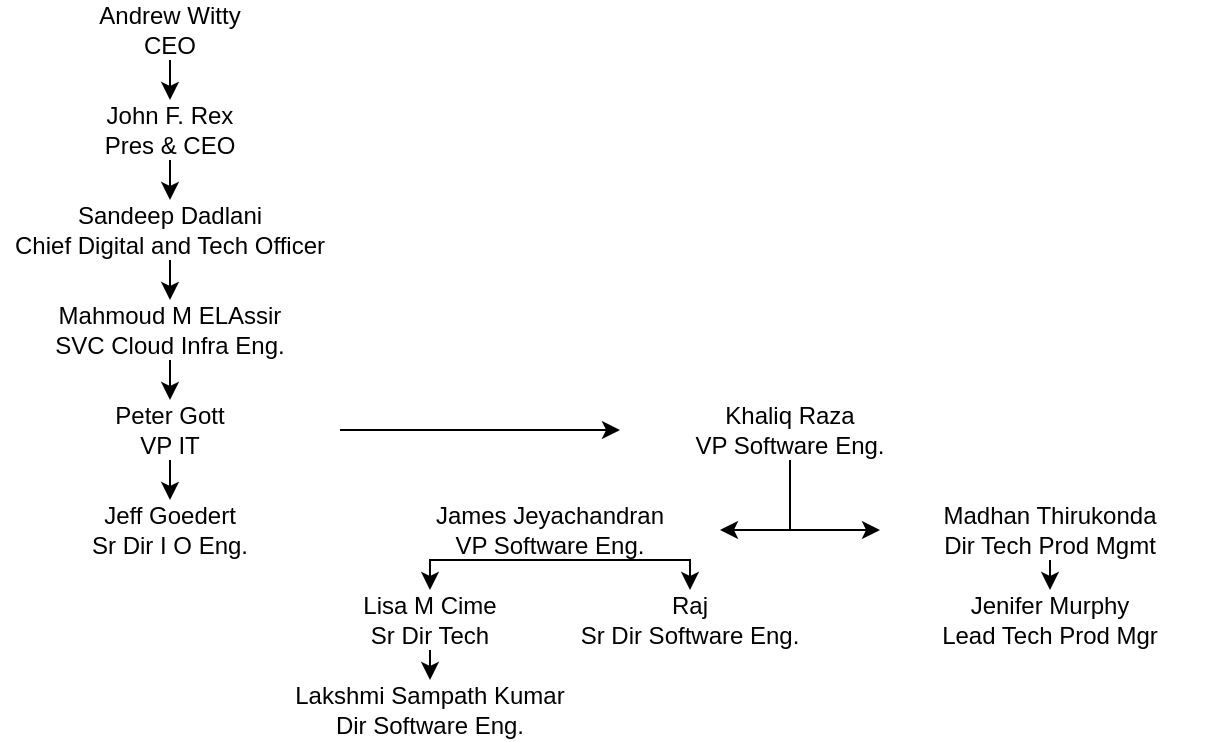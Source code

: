 <mxfile version="24.8.0">
  <diagram name="Page-1" id="19d8dcba-68ad-dc05-1034-9cf7b2a963f6">
    <mxGraphModel dx="1509" dy="747" grid="1" gridSize="10" guides="1" tooltips="1" connect="1" arrows="1" fold="1" page="1" pageScale="1" pageWidth="1100" pageHeight="850" background="none" math="0" shadow="0">
      <root>
        <mxCell id="0" />
        <mxCell id="1" parent="0" />
        <mxCell id="UAVpCvyNtIPGINxCMyXe-17" style="edgeStyle=orthogonalEdgeStyle;rounded=0;orthogonalLoop=1;jettySize=auto;html=1;exitX=0.5;exitY=1;exitDx=0;exitDy=0;entryX=0.5;entryY=0;entryDx=0;entryDy=0;" edge="1" parent="1" source="UAVpCvyNtIPGINxCMyXe-4" target="UAVpCvyNtIPGINxCMyXe-5">
          <mxGeometry relative="1" as="geometry" />
        </mxCell>
        <mxCell id="UAVpCvyNtIPGINxCMyXe-4" value="Andrew Witty&lt;div&gt;CEO&lt;/div&gt;" style="text;strokeColor=none;align=center;fillColor=none;html=1;verticalAlign=middle;whiteSpace=wrap;rounded=0;" vertex="1" parent="1">
          <mxGeometry x="420" y="130" width="170" height="30" as="geometry" />
        </mxCell>
        <mxCell id="UAVpCvyNtIPGINxCMyXe-18" style="edgeStyle=orthogonalEdgeStyle;rounded=0;orthogonalLoop=1;jettySize=auto;html=1;exitX=0.5;exitY=1;exitDx=0;exitDy=0;entryX=0.5;entryY=0;entryDx=0;entryDy=0;" edge="1" parent="1" source="UAVpCvyNtIPGINxCMyXe-5" target="UAVpCvyNtIPGINxCMyXe-6">
          <mxGeometry relative="1" as="geometry" />
        </mxCell>
        <mxCell id="UAVpCvyNtIPGINxCMyXe-5" value="John F. Rex&lt;div&gt;Pres &amp;amp; CEO&lt;/div&gt;" style="text;strokeColor=none;align=center;fillColor=none;html=1;verticalAlign=middle;whiteSpace=wrap;rounded=0;" vertex="1" parent="1">
          <mxGeometry x="420" y="180" width="170" height="30" as="geometry" />
        </mxCell>
        <mxCell id="UAVpCvyNtIPGINxCMyXe-19" style="edgeStyle=orthogonalEdgeStyle;rounded=0;orthogonalLoop=1;jettySize=auto;html=1;exitX=0.5;exitY=1;exitDx=0;exitDy=0;entryX=0.5;entryY=0;entryDx=0;entryDy=0;" edge="1" parent="1" source="UAVpCvyNtIPGINxCMyXe-6" target="UAVpCvyNtIPGINxCMyXe-7">
          <mxGeometry relative="1" as="geometry" />
        </mxCell>
        <mxCell id="UAVpCvyNtIPGINxCMyXe-6" value="Sandeep Dadlani&lt;div&gt;Chief Digital and Tech Officer&lt;/div&gt;" style="text;strokeColor=none;align=center;fillColor=none;html=1;verticalAlign=middle;whiteSpace=wrap;rounded=0;" vertex="1" parent="1">
          <mxGeometry x="420" y="230" width="170" height="30" as="geometry" />
        </mxCell>
        <mxCell id="UAVpCvyNtIPGINxCMyXe-20" style="edgeStyle=orthogonalEdgeStyle;rounded=0;orthogonalLoop=1;jettySize=auto;html=1;exitX=0.5;exitY=1;exitDx=0;exitDy=0;entryX=0.5;entryY=0;entryDx=0;entryDy=0;" edge="1" parent="1" source="UAVpCvyNtIPGINxCMyXe-7" target="UAVpCvyNtIPGINxCMyXe-8">
          <mxGeometry relative="1" as="geometry" />
        </mxCell>
        <mxCell id="UAVpCvyNtIPGINxCMyXe-7" value="Mahmoud M ELAssir&lt;div&gt;SVC Cloud Infra Eng.&lt;/div&gt;" style="text;strokeColor=none;align=center;fillColor=none;html=1;verticalAlign=middle;whiteSpace=wrap;rounded=0;" vertex="1" parent="1">
          <mxGeometry x="420" y="280" width="170" height="30" as="geometry" />
        </mxCell>
        <mxCell id="UAVpCvyNtIPGINxCMyXe-21" style="edgeStyle=orthogonalEdgeStyle;rounded=0;orthogonalLoop=1;jettySize=auto;html=1;exitX=0.5;exitY=1;exitDx=0;exitDy=0;entryX=0.5;entryY=0;entryDx=0;entryDy=0;" edge="1" parent="1" source="UAVpCvyNtIPGINxCMyXe-8" target="UAVpCvyNtIPGINxCMyXe-9">
          <mxGeometry relative="1" as="geometry" />
        </mxCell>
        <mxCell id="UAVpCvyNtIPGINxCMyXe-22" style="edgeStyle=orthogonalEdgeStyle;rounded=0;orthogonalLoop=1;jettySize=auto;html=1;exitX=1;exitY=0.5;exitDx=0;exitDy=0;entryX=0;entryY=0.5;entryDx=0;entryDy=0;" edge="1" parent="1" source="UAVpCvyNtIPGINxCMyXe-8" target="UAVpCvyNtIPGINxCMyXe-10">
          <mxGeometry relative="1" as="geometry" />
        </mxCell>
        <mxCell id="UAVpCvyNtIPGINxCMyXe-8" value="Peter Gott&lt;div&gt;VP IT&lt;/div&gt;" style="text;strokeColor=none;align=center;fillColor=none;html=1;verticalAlign=middle;whiteSpace=wrap;rounded=0;" vertex="1" parent="1">
          <mxGeometry x="420" y="330" width="170" height="30" as="geometry" />
        </mxCell>
        <mxCell id="UAVpCvyNtIPGINxCMyXe-9" value="Jeff Goedert&lt;div&gt;Sr Dir I O Eng.&lt;/div&gt;" style="text;strokeColor=none;align=center;fillColor=none;html=1;verticalAlign=middle;whiteSpace=wrap;rounded=0;" vertex="1" parent="1">
          <mxGeometry x="420" y="380" width="170" height="30" as="geometry" />
        </mxCell>
        <mxCell id="UAVpCvyNtIPGINxCMyXe-23" style="edgeStyle=orthogonalEdgeStyle;rounded=0;orthogonalLoop=1;jettySize=auto;html=1;exitX=0.5;exitY=1;exitDx=0;exitDy=0;entryX=0;entryY=0.5;entryDx=0;entryDy=0;" edge="1" parent="1" source="UAVpCvyNtIPGINxCMyXe-10" target="UAVpCvyNtIPGINxCMyXe-13">
          <mxGeometry relative="1" as="geometry" />
        </mxCell>
        <mxCell id="UAVpCvyNtIPGINxCMyXe-24" style="edgeStyle=orthogonalEdgeStyle;rounded=0;orthogonalLoop=1;jettySize=auto;html=1;exitX=0.5;exitY=1;exitDx=0;exitDy=0;entryX=1;entryY=0.5;entryDx=0;entryDy=0;" edge="1" parent="1" source="UAVpCvyNtIPGINxCMyXe-10" target="UAVpCvyNtIPGINxCMyXe-11">
          <mxGeometry relative="1" as="geometry" />
        </mxCell>
        <mxCell id="UAVpCvyNtIPGINxCMyXe-10" value="Khaliq Raza&lt;div&gt;VP Software Eng.&lt;/div&gt;" style="text;strokeColor=none;align=center;fillColor=none;html=1;verticalAlign=middle;whiteSpace=wrap;rounded=0;" vertex="1" parent="1">
          <mxGeometry x="730" y="330" width="170" height="30" as="geometry" />
        </mxCell>
        <mxCell id="UAVpCvyNtIPGINxCMyXe-25" style="edgeStyle=orthogonalEdgeStyle;rounded=0;orthogonalLoop=1;jettySize=auto;html=1;exitX=0.5;exitY=1;exitDx=0;exitDy=0;entryX=0.5;entryY=0;entryDx=0;entryDy=0;" edge="1" parent="1" source="UAVpCvyNtIPGINxCMyXe-11" target="UAVpCvyNtIPGINxCMyXe-12">
          <mxGeometry relative="1" as="geometry">
            <Array as="points">
              <mxPoint x="765" y="410" />
            </Array>
          </mxGeometry>
        </mxCell>
        <mxCell id="UAVpCvyNtIPGINxCMyXe-26" style="edgeStyle=orthogonalEdgeStyle;rounded=0;orthogonalLoop=1;jettySize=auto;html=1;exitX=0.5;exitY=1;exitDx=0;exitDy=0;entryX=0.5;entryY=0;entryDx=0;entryDy=0;" edge="1" parent="1" source="UAVpCvyNtIPGINxCMyXe-11" target="UAVpCvyNtIPGINxCMyXe-15">
          <mxGeometry relative="1" as="geometry">
            <Array as="points">
              <mxPoint x="635" y="410" />
            </Array>
          </mxGeometry>
        </mxCell>
        <mxCell id="UAVpCvyNtIPGINxCMyXe-11" value="&lt;div&gt;James Jeyachandran&lt;/div&gt;&lt;div&gt;VP Software Eng.&lt;/div&gt;" style="text;strokeColor=none;align=center;fillColor=none;html=1;verticalAlign=middle;whiteSpace=wrap;rounded=0;" vertex="1" parent="1">
          <mxGeometry x="610" y="380" width="170" height="30" as="geometry" />
        </mxCell>
        <mxCell id="UAVpCvyNtIPGINxCMyXe-12" value="&lt;div&gt;&lt;span style=&quot;background-color: initial;&quot;&gt;Raj&lt;/span&gt;&lt;/div&gt;&lt;div&gt;&lt;span style=&quot;background-color: initial;&quot;&gt;Sr Dir Software Eng.&lt;/span&gt;&lt;/div&gt;" style="text;strokeColor=none;align=center;fillColor=none;html=1;verticalAlign=middle;whiteSpace=wrap;rounded=0;" vertex="1" parent="1">
          <mxGeometry x="680" y="425" width="170" height="30" as="geometry" />
        </mxCell>
        <mxCell id="UAVpCvyNtIPGINxCMyXe-28" style="edgeStyle=orthogonalEdgeStyle;rounded=0;orthogonalLoop=1;jettySize=auto;html=1;exitX=0.5;exitY=1;exitDx=0;exitDy=0;entryX=0.5;entryY=0;entryDx=0;entryDy=0;" edge="1" parent="1" source="UAVpCvyNtIPGINxCMyXe-13" target="UAVpCvyNtIPGINxCMyXe-14">
          <mxGeometry relative="1" as="geometry" />
        </mxCell>
        <mxCell id="UAVpCvyNtIPGINxCMyXe-13" value="&lt;div&gt;Madhan Thirukonda&lt;/div&gt;&lt;div&gt;Dir Tech Prod Mgmt&lt;/div&gt;" style="text;strokeColor=none;align=center;fillColor=none;html=1;verticalAlign=middle;whiteSpace=wrap;rounded=0;" vertex="1" parent="1">
          <mxGeometry x="860" y="380" width="170" height="30" as="geometry" />
        </mxCell>
        <mxCell id="UAVpCvyNtIPGINxCMyXe-14" value="&lt;div&gt;&lt;span style=&quot;background-color: initial;&quot;&gt;Jenifer Murphy&lt;/span&gt;&lt;/div&gt;&lt;div&gt;&lt;span style=&quot;background-color: initial;&quot;&gt;Lead Tech Prod Mgr&lt;/span&gt;&lt;/div&gt;" style="text;strokeColor=none;align=center;fillColor=none;html=1;verticalAlign=middle;whiteSpace=wrap;rounded=0;" vertex="1" parent="1">
          <mxGeometry x="860" y="425" width="170" height="30" as="geometry" />
        </mxCell>
        <mxCell id="UAVpCvyNtIPGINxCMyXe-27" style="edgeStyle=orthogonalEdgeStyle;rounded=0;orthogonalLoop=1;jettySize=auto;html=1;exitX=0.5;exitY=1;exitDx=0;exitDy=0;entryX=0.5;entryY=0;entryDx=0;entryDy=0;" edge="1" parent="1" source="UAVpCvyNtIPGINxCMyXe-15" target="UAVpCvyNtIPGINxCMyXe-16">
          <mxGeometry relative="1" as="geometry" />
        </mxCell>
        <mxCell id="UAVpCvyNtIPGINxCMyXe-15" value="&lt;div&gt;Lisa M Cime&lt;/div&gt;&lt;div&gt;Sr Dir Tech&lt;/div&gt;" style="text;strokeColor=none;align=center;fillColor=none;html=1;verticalAlign=middle;whiteSpace=wrap;rounded=0;" vertex="1" parent="1">
          <mxGeometry x="550" y="425" width="170" height="30" as="geometry" />
        </mxCell>
        <mxCell id="UAVpCvyNtIPGINxCMyXe-16" value="&lt;div&gt;Lakshmi Sampath Kumar&lt;/div&gt;&lt;div&gt;Dir Software Eng.&lt;/div&gt;" style="text;strokeColor=none;align=center;fillColor=none;html=1;verticalAlign=middle;whiteSpace=wrap;rounded=0;" vertex="1" parent="1">
          <mxGeometry x="550" y="470" width="170" height="30" as="geometry" />
        </mxCell>
      </root>
    </mxGraphModel>
  </diagram>
</mxfile>
